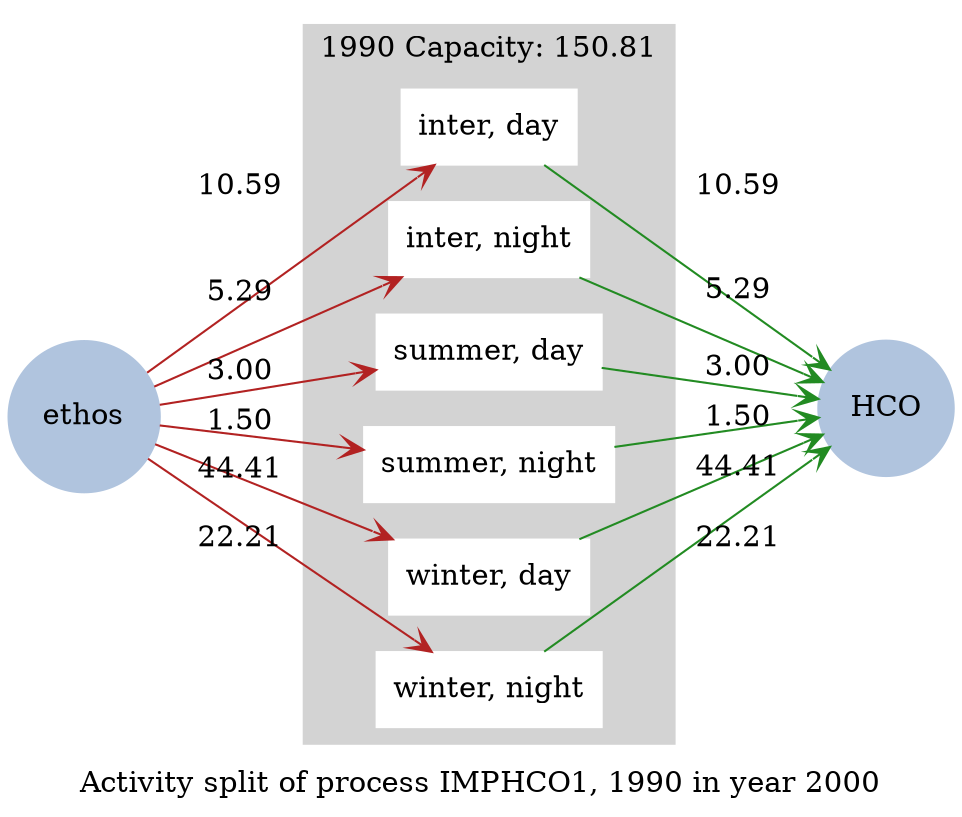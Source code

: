 strict digraph model {
	label = "Activity split of process IMPHCO1, 1990 in year 2000" ;

	compound    = "True" ;
	concentrate = "True";
	rankdir     = "LR" ;
	splines     = "False" ;

	node [ style="filled" ] ;
	edge [ arrowhead="vee" ] ;

	subgraph cluster_slices {
		label = "1990 Capacity: 150.81" ;

		color = "lightgrey" ;
		rank  = "same" ;
		style = "filled" ;

		node [ color="white", shape="box" ] ;

		"inter, day" ;
		"inter, night" ;
		"summer, day" ;
		"summer, night" ;
		"winter, day" ;
		"winter, night" ;
	}

	subgraph energy_carriers {
		node [
		  color     = "lightsteelblue",
		  fontcolor = "black",
		  shape     = "circle"
		] ;

		"HCO"   [ href="../commodities/rc_HCO_2000.svg" ] ;
		"ethos" [ href="../commodities/rc_ethos_2000.svg" ] ;
	}

	subgraph inputs {
		edge [ color="firebrick" ] ;

		"ethos" -> "inter, day"    [ label="10.59" ] ;
		"ethos" -> "inter, night"  [ label="5.29" ] ;
		"ethos" -> "summer, day"   [ label="3.00" ] ;
		"ethos" -> "summer, night" [ label="1.50" ] ;
		"ethos" -> "winter, day"   [ label="44.41" ] ;
		"ethos" -> "winter, night" [ label="22.21" ] ;
	}

	subgraph outputs {
		edge [ color="forestgreen" ] ;

		"inter, day"    -> "HCO" [ label="10.59" ] ;
		"inter, night"  -> "HCO" [ label="5.29" ] ;
		"summer, day"   -> "HCO" [ label="3.00" ] ;
		"summer, night" -> "HCO" [ label="1.50" ] ;
		"winter, day"   -> "HCO" [ label="44.41" ] ;
		"winter, night" -> "HCO" [ label="22.21" ] ;
	}
}
